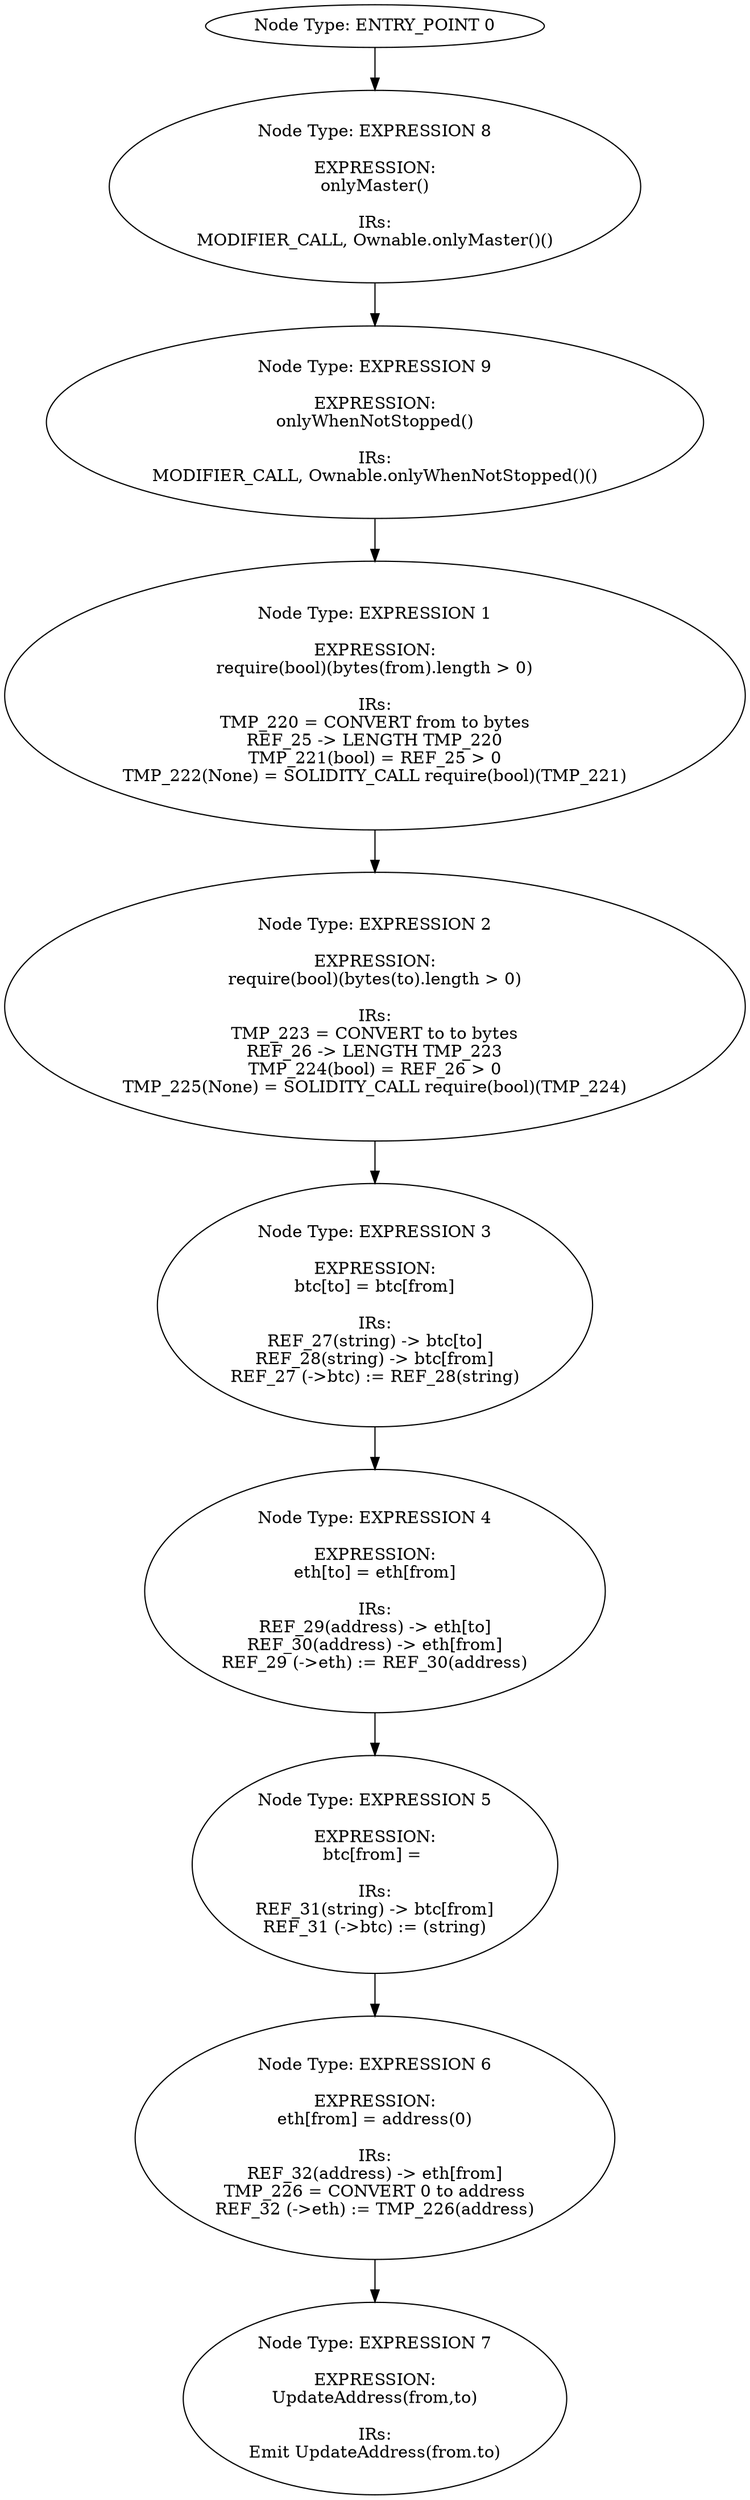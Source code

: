 digraph{
0[label="Node Type: ENTRY_POINT 0
"];
0->8;
1[label="Node Type: EXPRESSION 1

EXPRESSION:
require(bool)(bytes(from).length > 0)

IRs:
TMP_220 = CONVERT from to bytes
REF_25 -> LENGTH TMP_220
TMP_221(bool) = REF_25 > 0
TMP_222(None) = SOLIDITY_CALL require(bool)(TMP_221)"];
1->2;
2[label="Node Type: EXPRESSION 2

EXPRESSION:
require(bool)(bytes(to).length > 0)

IRs:
TMP_223 = CONVERT to to bytes
REF_26 -> LENGTH TMP_223
TMP_224(bool) = REF_26 > 0
TMP_225(None) = SOLIDITY_CALL require(bool)(TMP_224)"];
2->3;
3[label="Node Type: EXPRESSION 3

EXPRESSION:
btc[to] = btc[from]

IRs:
REF_27(string) -> btc[to]
REF_28(string) -> btc[from]
REF_27 (->btc) := REF_28(string)"];
3->4;
4[label="Node Type: EXPRESSION 4

EXPRESSION:
eth[to] = eth[from]

IRs:
REF_29(address) -> eth[to]
REF_30(address) -> eth[from]
REF_29 (->eth) := REF_30(address)"];
4->5;
5[label="Node Type: EXPRESSION 5

EXPRESSION:
btc[from] = 

IRs:
REF_31(string) -> btc[from]
REF_31 (->btc) := (string)"];
5->6;
6[label="Node Type: EXPRESSION 6

EXPRESSION:
eth[from] = address(0)

IRs:
REF_32(address) -> eth[from]
TMP_226 = CONVERT 0 to address
REF_32 (->eth) := TMP_226(address)"];
6->7;
7[label="Node Type: EXPRESSION 7

EXPRESSION:
UpdateAddress(from,to)

IRs:
Emit UpdateAddress(from.to)"];
8[label="Node Type: EXPRESSION 8

EXPRESSION:
onlyMaster()

IRs:
MODIFIER_CALL, Ownable.onlyMaster()()"];
8->9;
9[label="Node Type: EXPRESSION 9

EXPRESSION:
onlyWhenNotStopped()

IRs:
MODIFIER_CALL, Ownable.onlyWhenNotStopped()()"];
9->1;
}
